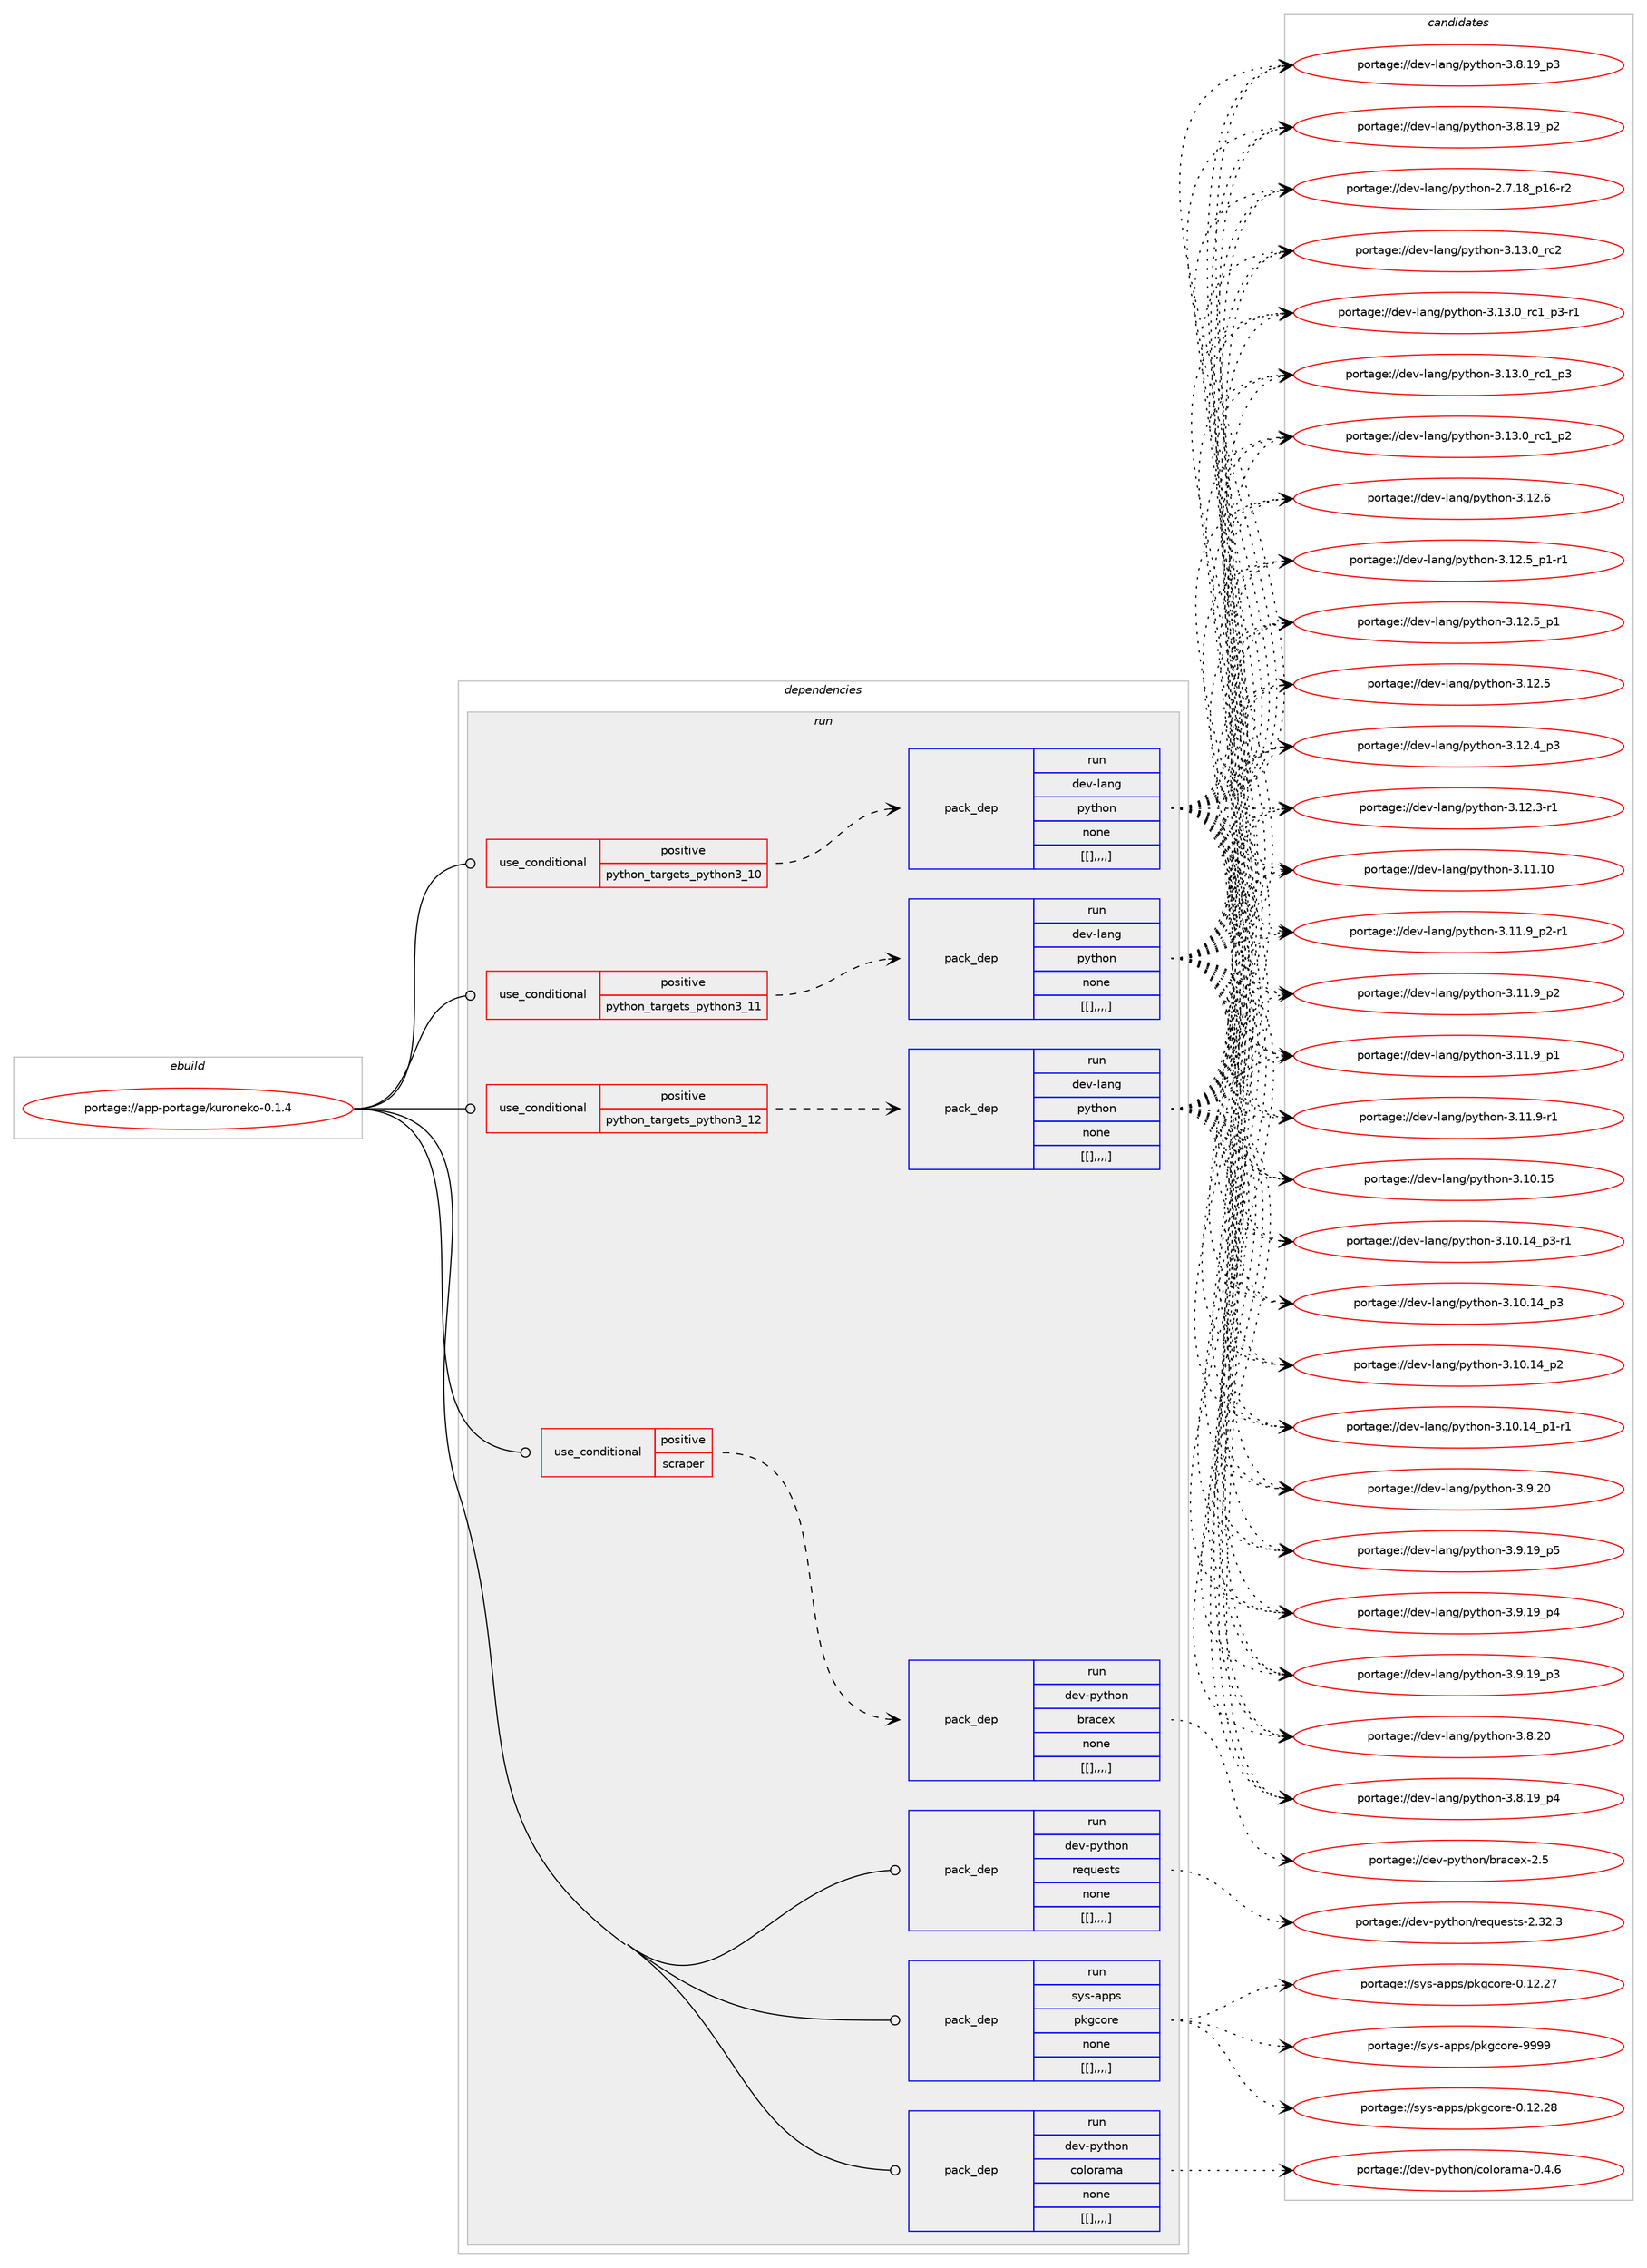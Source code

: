 digraph prolog {

# *************
# Graph options
# *************

newrank=true;
concentrate=true;
compound=true;
graph [rankdir=LR,fontname=Helvetica,fontsize=10,ranksep=1.5];#, ranksep=2.5, nodesep=0.2];
edge  [arrowhead=vee];
node  [fontname=Helvetica,fontsize=10];

# **********
# The ebuild
# **********

subgraph cluster_leftcol {
color=gray;
label=<<i>ebuild</i>>;
id [label="portage://app-portage/kuroneko-0.1.4", color=red, width=4, href="../app-portage/kuroneko-0.1.4.svg"];
}

# ****************
# The dependencies
# ****************

subgraph cluster_midcol {
color=gray;
label=<<i>dependencies</i>>;
subgraph cluster_compile {
fillcolor="#eeeeee";
style=filled;
label=<<i>compile</i>>;
}
subgraph cluster_compileandrun {
fillcolor="#eeeeee";
style=filled;
label=<<i>compile and run</i>>;
}
subgraph cluster_run {
fillcolor="#eeeeee";
style=filled;
label=<<i>run</i>>;
subgraph cond14278 {
dependency51460 [label=<<TABLE BORDER="0" CELLBORDER="1" CELLSPACING="0" CELLPADDING="4"><TR><TD ROWSPAN="3" CELLPADDING="10">use_conditional</TD></TR><TR><TD>positive</TD></TR><TR><TD>python_targets_python3_10</TD></TR></TABLE>>, shape=none, color=red];
subgraph pack36718 {
dependency51461 [label=<<TABLE BORDER="0" CELLBORDER="1" CELLSPACING="0" CELLPADDING="4" WIDTH="220"><TR><TD ROWSPAN="6" CELLPADDING="30">pack_dep</TD></TR><TR><TD WIDTH="110">run</TD></TR><TR><TD>dev-lang</TD></TR><TR><TD>python</TD></TR><TR><TD>none</TD></TR><TR><TD>[[],,,,]</TD></TR></TABLE>>, shape=none, color=blue];
}
dependency51460:e -> dependency51461:w [weight=20,style="dashed",arrowhead="vee"];
}
id:e -> dependency51460:w [weight=20,style="solid",arrowhead="odot"];
subgraph cond14279 {
dependency51462 [label=<<TABLE BORDER="0" CELLBORDER="1" CELLSPACING="0" CELLPADDING="4"><TR><TD ROWSPAN="3" CELLPADDING="10">use_conditional</TD></TR><TR><TD>positive</TD></TR><TR><TD>python_targets_python3_11</TD></TR></TABLE>>, shape=none, color=red];
subgraph pack36719 {
dependency51463 [label=<<TABLE BORDER="0" CELLBORDER="1" CELLSPACING="0" CELLPADDING="4" WIDTH="220"><TR><TD ROWSPAN="6" CELLPADDING="30">pack_dep</TD></TR><TR><TD WIDTH="110">run</TD></TR><TR><TD>dev-lang</TD></TR><TR><TD>python</TD></TR><TR><TD>none</TD></TR><TR><TD>[[],,,,]</TD></TR></TABLE>>, shape=none, color=blue];
}
dependency51462:e -> dependency51463:w [weight=20,style="dashed",arrowhead="vee"];
}
id:e -> dependency51462:w [weight=20,style="solid",arrowhead="odot"];
subgraph cond14280 {
dependency51464 [label=<<TABLE BORDER="0" CELLBORDER="1" CELLSPACING="0" CELLPADDING="4"><TR><TD ROWSPAN="3" CELLPADDING="10">use_conditional</TD></TR><TR><TD>positive</TD></TR><TR><TD>python_targets_python3_12</TD></TR></TABLE>>, shape=none, color=red];
subgraph pack36720 {
dependency51465 [label=<<TABLE BORDER="0" CELLBORDER="1" CELLSPACING="0" CELLPADDING="4" WIDTH="220"><TR><TD ROWSPAN="6" CELLPADDING="30">pack_dep</TD></TR><TR><TD WIDTH="110">run</TD></TR><TR><TD>dev-lang</TD></TR><TR><TD>python</TD></TR><TR><TD>none</TD></TR><TR><TD>[[],,,,]</TD></TR></TABLE>>, shape=none, color=blue];
}
dependency51464:e -> dependency51465:w [weight=20,style="dashed",arrowhead="vee"];
}
id:e -> dependency51464:w [weight=20,style="solid",arrowhead="odot"];
subgraph cond14281 {
dependency51466 [label=<<TABLE BORDER="0" CELLBORDER="1" CELLSPACING="0" CELLPADDING="4"><TR><TD ROWSPAN="3" CELLPADDING="10">use_conditional</TD></TR><TR><TD>positive</TD></TR><TR><TD>scraper</TD></TR></TABLE>>, shape=none, color=red];
subgraph pack36721 {
dependency51467 [label=<<TABLE BORDER="0" CELLBORDER="1" CELLSPACING="0" CELLPADDING="4" WIDTH="220"><TR><TD ROWSPAN="6" CELLPADDING="30">pack_dep</TD></TR><TR><TD WIDTH="110">run</TD></TR><TR><TD>dev-python</TD></TR><TR><TD>bracex</TD></TR><TR><TD>none</TD></TR><TR><TD>[[],,,,]</TD></TR></TABLE>>, shape=none, color=blue];
}
dependency51466:e -> dependency51467:w [weight=20,style="dashed",arrowhead="vee"];
}
id:e -> dependency51466:w [weight=20,style="solid",arrowhead="odot"];
subgraph pack36722 {
dependency51468 [label=<<TABLE BORDER="0" CELLBORDER="1" CELLSPACING="0" CELLPADDING="4" WIDTH="220"><TR><TD ROWSPAN="6" CELLPADDING="30">pack_dep</TD></TR><TR><TD WIDTH="110">run</TD></TR><TR><TD>dev-python</TD></TR><TR><TD>colorama</TD></TR><TR><TD>none</TD></TR><TR><TD>[[],,,,]</TD></TR></TABLE>>, shape=none, color=blue];
}
id:e -> dependency51468:w [weight=20,style="solid",arrowhead="odot"];
subgraph pack36723 {
dependency51469 [label=<<TABLE BORDER="0" CELLBORDER="1" CELLSPACING="0" CELLPADDING="4" WIDTH="220"><TR><TD ROWSPAN="6" CELLPADDING="30">pack_dep</TD></TR><TR><TD WIDTH="110">run</TD></TR><TR><TD>dev-python</TD></TR><TR><TD>requests</TD></TR><TR><TD>none</TD></TR><TR><TD>[[],,,,]</TD></TR></TABLE>>, shape=none, color=blue];
}
id:e -> dependency51469:w [weight=20,style="solid",arrowhead="odot"];
subgraph pack36724 {
dependency51470 [label=<<TABLE BORDER="0" CELLBORDER="1" CELLSPACING="0" CELLPADDING="4" WIDTH="220"><TR><TD ROWSPAN="6" CELLPADDING="30">pack_dep</TD></TR><TR><TD WIDTH="110">run</TD></TR><TR><TD>sys-apps</TD></TR><TR><TD>pkgcore</TD></TR><TR><TD>none</TD></TR><TR><TD>[[],,,,]</TD></TR></TABLE>>, shape=none, color=blue];
}
id:e -> dependency51470:w [weight=20,style="solid",arrowhead="odot"];
}
}

# **************
# The candidates
# **************

subgraph cluster_choices {
rank=same;
color=gray;
label=<<i>candidates</i>>;

subgraph choice36718 {
color=black;
nodesep=1;
choice10010111845108971101034711212111610411111045514649514648951149950 [label="portage://dev-lang/python-3.13.0_rc2", color=red, width=4,href="../dev-lang/python-3.13.0_rc2.svg"];
choice1001011184510897110103471121211161041111104551464951464895114994995112514511449 [label="portage://dev-lang/python-3.13.0_rc1_p3-r1", color=red, width=4,href="../dev-lang/python-3.13.0_rc1_p3-r1.svg"];
choice100101118451089711010347112121116104111110455146495146489511499499511251 [label="portage://dev-lang/python-3.13.0_rc1_p3", color=red, width=4,href="../dev-lang/python-3.13.0_rc1_p3.svg"];
choice100101118451089711010347112121116104111110455146495146489511499499511250 [label="portage://dev-lang/python-3.13.0_rc1_p2", color=red, width=4,href="../dev-lang/python-3.13.0_rc1_p2.svg"];
choice10010111845108971101034711212111610411111045514649504654 [label="portage://dev-lang/python-3.12.6", color=red, width=4,href="../dev-lang/python-3.12.6.svg"];
choice1001011184510897110103471121211161041111104551464950465395112494511449 [label="portage://dev-lang/python-3.12.5_p1-r1", color=red, width=4,href="../dev-lang/python-3.12.5_p1-r1.svg"];
choice100101118451089711010347112121116104111110455146495046539511249 [label="portage://dev-lang/python-3.12.5_p1", color=red, width=4,href="../dev-lang/python-3.12.5_p1.svg"];
choice10010111845108971101034711212111610411111045514649504653 [label="portage://dev-lang/python-3.12.5", color=red, width=4,href="../dev-lang/python-3.12.5.svg"];
choice100101118451089711010347112121116104111110455146495046529511251 [label="portage://dev-lang/python-3.12.4_p3", color=red, width=4,href="../dev-lang/python-3.12.4_p3.svg"];
choice100101118451089711010347112121116104111110455146495046514511449 [label="portage://dev-lang/python-3.12.3-r1", color=red, width=4,href="../dev-lang/python-3.12.3-r1.svg"];
choice1001011184510897110103471121211161041111104551464949464948 [label="portage://dev-lang/python-3.11.10", color=red, width=4,href="../dev-lang/python-3.11.10.svg"];
choice1001011184510897110103471121211161041111104551464949465795112504511449 [label="portage://dev-lang/python-3.11.9_p2-r1", color=red, width=4,href="../dev-lang/python-3.11.9_p2-r1.svg"];
choice100101118451089711010347112121116104111110455146494946579511250 [label="portage://dev-lang/python-3.11.9_p2", color=red, width=4,href="../dev-lang/python-3.11.9_p2.svg"];
choice100101118451089711010347112121116104111110455146494946579511249 [label="portage://dev-lang/python-3.11.9_p1", color=red, width=4,href="../dev-lang/python-3.11.9_p1.svg"];
choice100101118451089711010347112121116104111110455146494946574511449 [label="portage://dev-lang/python-3.11.9-r1", color=red, width=4,href="../dev-lang/python-3.11.9-r1.svg"];
choice1001011184510897110103471121211161041111104551464948464953 [label="portage://dev-lang/python-3.10.15", color=red, width=4,href="../dev-lang/python-3.10.15.svg"];
choice100101118451089711010347112121116104111110455146494846495295112514511449 [label="portage://dev-lang/python-3.10.14_p3-r1", color=red, width=4,href="../dev-lang/python-3.10.14_p3-r1.svg"];
choice10010111845108971101034711212111610411111045514649484649529511251 [label="portage://dev-lang/python-3.10.14_p3", color=red, width=4,href="../dev-lang/python-3.10.14_p3.svg"];
choice10010111845108971101034711212111610411111045514649484649529511250 [label="portage://dev-lang/python-3.10.14_p2", color=red, width=4,href="../dev-lang/python-3.10.14_p2.svg"];
choice100101118451089711010347112121116104111110455146494846495295112494511449 [label="portage://dev-lang/python-3.10.14_p1-r1", color=red, width=4,href="../dev-lang/python-3.10.14_p1-r1.svg"];
choice10010111845108971101034711212111610411111045514657465048 [label="portage://dev-lang/python-3.9.20", color=red, width=4,href="../dev-lang/python-3.9.20.svg"];
choice100101118451089711010347112121116104111110455146574649579511253 [label="portage://dev-lang/python-3.9.19_p5", color=red, width=4,href="../dev-lang/python-3.9.19_p5.svg"];
choice100101118451089711010347112121116104111110455146574649579511252 [label="portage://dev-lang/python-3.9.19_p4", color=red, width=4,href="../dev-lang/python-3.9.19_p4.svg"];
choice100101118451089711010347112121116104111110455146574649579511251 [label="portage://dev-lang/python-3.9.19_p3", color=red, width=4,href="../dev-lang/python-3.9.19_p3.svg"];
choice10010111845108971101034711212111610411111045514656465048 [label="portage://dev-lang/python-3.8.20", color=red, width=4,href="../dev-lang/python-3.8.20.svg"];
choice100101118451089711010347112121116104111110455146564649579511252 [label="portage://dev-lang/python-3.8.19_p4", color=red, width=4,href="../dev-lang/python-3.8.19_p4.svg"];
choice100101118451089711010347112121116104111110455146564649579511251 [label="portage://dev-lang/python-3.8.19_p3", color=red, width=4,href="../dev-lang/python-3.8.19_p3.svg"];
choice100101118451089711010347112121116104111110455146564649579511250 [label="portage://dev-lang/python-3.8.19_p2", color=red, width=4,href="../dev-lang/python-3.8.19_p2.svg"];
choice100101118451089711010347112121116104111110455046554649569511249544511450 [label="portage://dev-lang/python-2.7.18_p16-r2", color=red, width=4,href="../dev-lang/python-2.7.18_p16-r2.svg"];
dependency51461:e -> choice10010111845108971101034711212111610411111045514649514648951149950:w [style=dotted,weight="100"];
dependency51461:e -> choice1001011184510897110103471121211161041111104551464951464895114994995112514511449:w [style=dotted,weight="100"];
dependency51461:e -> choice100101118451089711010347112121116104111110455146495146489511499499511251:w [style=dotted,weight="100"];
dependency51461:e -> choice100101118451089711010347112121116104111110455146495146489511499499511250:w [style=dotted,weight="100"];
dependency51461:e -> choice10010111845108971101034711212111610411111045514649504654:w [style=dotted,weight="100"];
dependency51461:e -> choice1001011184510897110103471121211161041111104551464950465395112494511449:w [style=dotted,weight="100"];
dependency51461:e -> choice100101118451089711010347112121116104111110455146495046539511249:w [style=dotted,weight="100"];
dependency51461:e -> choice10010111845108971101034711212111610411111045514649504653:w [style=dotted,weight="100"];
dependency51461:e -> choice100101118451089711010347112121116104111110455146495046529511251:w [style=dotted,weight="100"];
dependency51461:e -> choice100101118451089711010347112121116104111110455146495046514511449:w [style=dotted,weight="100"];
dependency51461:e -> choice1001011184510897110103471121211161041111104551464949464948:w [style=dotted,weight="100"];
dependency51461:e -> choice1001011184510897110103471121211161041111104551464949465795112504511449:w [style=dotted,weight="100"];
dependency51461:e -> choice100101118451089711010347112121116104111110455146494946579511250:w [style=dotted,weight="100"];
dependency51461:e -> choice100101118451089711010347112121116104111110455146494946579511249:w [style=dotted,weight="100"];
dependency51461:e -> choice100101118451089711010347112121116104111110455146494946574511449:w [style=dotted,weight="100"];
dependency51461:e -> choice1001011184510897110103471121211161041111104551464948464953:w [style=dotted,weight="100"];
dependency51461:e -> choice100101118451089711010347112121116104111110455146494846495295112514511449:w [style=dotted,weight="100"];
dependency51461:e -> choice10010111845108971101034711212111610411111045514649484649529511251:w [style=dotted,weight="100"];
dependency51461:e -> choice10010111845108971101034711212111610411111045514649484649529511250:w [style=dotted,weight="100"];
dependency51461:e -> choice100101118451089711010347112121116104111110455146494846495295112494511449:w [style=dotted,weight="100"];
dependency51461:e -> choice10010111845108971101034711212111610411111045514657465048:w [style=dotted,weight="100"];
dependency51461:e -> choice100101118451089711010347112121116104111110455146574649579511253:w [style=dotted,weight="100"];
dependency51461:e -> choice100101118451089711010347112121116104111110455146574649579511252:w [style=dotted,weight="100"];
dependency51461:e -> choice100101118451089711010347112121116104111110455146574649579511251:w [style=dotted,weight="100"];
dependency51461:e -> choice10010111845108971101034711212111610411111045514656465048:w [style=dotted,weight="100"];
dependency51461:e -> choice100101118451089711010347112121116104111110455146564649579511252:w [style=dotted,weight="100"];
dependency51461:e -> choice100101118451089711010347112121116104111110455146564649579511251:w [style=dotted,weight="100"];
dependency51461:e -> choice100101118451089711010347112121116104111110455146564649579511250:w [style=dotted,weight="100"];
dependency51461:e -> choice100101118451089711010347112121116104111110455046554649569511249544511450:w [style=dotted,weight="100"];
}
subgraph choice36719 {
color=black;
nodesep=1;
choice10010111845108971101034711212111610411111045514649514648951149950 [label="portage://dev-lang/python-3.13.0_rc2", color=red, width=4,href="../dev-lang/python-3.13.0_rc2.svg"];
choice1001011184510897110103471121211161041111104551464951464895114994995112514511449 [label="portage://dev-lang/python-3.13.0_rc1_p3-r1", color=red, width=4,href="../dev-lang/python-3.13.0_rc1_p3-r1.svg"];
choice100101118451089711010347112121116104111110455146495146489511499499511251 [label="portage://dev-lang/python-3.13.0_rc1_p3", color=red, width=4,href="../dev-lang/python-3.13.0_rc1_p3.svg"];
choice100101118451089711010347112121116104111110455146495146489511499499511250 [label="portage://dev-lang/python-3.13.0_rc1_p2", color=red, width=4,href="../dev-lang/python-3.13.0_rc1_p2.svg"];
choice10010111845108971101034711212111610411111045514649504654 [label="portage://dev-lang/python-3.12.6", color=red, width=4,href="../dev-lang/python-3.12.6.svg"];
choice1001011184510897110103471121211161041111104551464950465395112494511449 [label="portage://dev-lang/python-3.12.5_p1-r1", color=red, width=4,href="../dev-lang/python-3.12.5_p1-r1.svg"];
choice100101118451089711010347112121116104111110455146495046539511249 [label="portage://dev-lang/python-3.12.5_p1", color=red, width=4,href="../dev-lang/python-3.12.5_p1.svg"];
choice10010111845108971101034711212111610411111045514649504653 [label="portage://dev-lang/python-3.12.5", color=red, width=4,href="../dev-lang/python-3.12.5.svg"];
choice100101118451089711010347112121116104111110455146495046529511251 [label="portage://dev-lang/python-3.12.4_p3", color=red, width=4,href="../dev-lang/python-3.12.4_p3.svg"];
choice100101118451089711010347112121116104111110455146495046514511449 [label="portage://dev-lang/python-3.12.3-r1", color=red, width=4,href="../dev-lang/python-3.12.3-r1.svg"];
choice1001011184510897110103471121211161041111104551464949464948 [label="portage://dev-lang/python-3.11.10", color=red, width=4,href="../dev-lang/python-3.11.10.svg"];
choice1001011184510897110103471121211161041111104551464949465795112504511449 [label="portage://dev-lang/python-3.11.9_p2-r1", color=red, width=4,href="../dev-lang/python-3.11.9_p2-r1.svg"];
choice100101118451089711010347112121116104111110455146494946579511250 [label="portage://dev-lang/python-3.11.9_p2", color=red, width=4,href="../dev-lang/python-3.11.9_p2.svg"];
choice100101118451089711010347112121116104111110455146494946579511249 [label="portage://dev-lang/python-3.11.9_p1", color=red, width=4,href="../dev-lang/python-3.11.9_p1.svg"];
choice100101118451089711010347112121116104111110455146494946574511449 [label="portage://dev-lang/python-3.11.9-r1", color=red, width=4,href="../dev-lang/python-3.11.9-r1.svg"];
choice1001011184510897110103471121211161041111104551464948464953 [label="portage://dev-lang/python-3.10.15", color=red, width=4,href="../dev-lang/python-3.10.15.svg"];
choice100101118451089711010347112121116104111110455146494846495295112514511449 [label="portage://dev-lang/python-3.10.14_p3-r1", color=red, width=4,href="../dev-lang/python-3.10.14_p3-r1.svg"];
choice10010111845108971101034711212111610411111045514649484649529511251 [label="portage://dev-lang/python-3.10.14_p3", color=red, width=4,href="../dev-lang/python-3.10.14_p3.svg"];
choice10010111845108971101034711212111610411111045514649484649529511250 [label="portage://dev-lang/python-3.10.14_p2", color=red, width=4,href="../dev-lang/python-3.10.14_p2.svg"];
choice100101118451089711010347112121116104111110455146494846495295112494511449 [label="portage://dev-lang/python-3.10.14_p1-r1", color=red, width=4,href="../dev-lang/python-3.10.14_p1-r1.svg"];
choice10010111845108971101034711212111610411111045514657465048 [label="portage://dev-lang/python-3.9.20", color=red, width=4,href="../dev-lang/python-3.9.20.svg"];
choice100101118451089711010347112121116104111110455146574649579511253 [label="portage://dev-lang/python-3.9.19_p5", color=red, width=4,href="../dev-lang/python-3.9.19_p5.svg"];
choice100101118451089711010347112121116104111110455146574649579511252 [label="portage://dev-lang/python-3.9.19_p4", color=red, width=4,href="../dev-lang/python-3.9.19_p4.svg"];
choice100101118451089711010347112121116104111110455146574649579511251 [label="portage://dev-lang/python-3.9.19_p3", color=red, width=4,href="../dev-lang/python-3.9.19_p3.svg"];
choice10010111845108971101034711212111610411111045514656465048 [label="portage://dev-lang/python-3.8.20", color=red, width=4,href="../dev-lang/python-3.8.20.svg"];
choice100101118451089711010347112121116104111110455146564649579511252 [label="portage://dev-lang/python-3.8.19_p4", color=red, width=4,href="../dev-lang/python-3.8.19_p4.svg"];
choice100101118451089711010347112121116104111110455146564649579511251 [label="portage://dev-lang/python-3.8.19_p3", color=red, width=4,href="../dev-lang/python-3.8.19_p3.svg"];
choice100101118451089711010347112121116104111110455146564649579511250 [label="portage://dev-lang/python-3.8.19_p2", color=red, width=4,href="../dev-lang/python-3.8.19_p2.svg"];
choice100101118451089711010347112121116104111110455046554649569511249544511450 [label="portage://dev-lang/python-2.7.18_p16-r2", color=red, width=4,href="../dev-lang/python-2.7.18_p16-r2.svg"];
dependency51463:e -> choice10010111845108971101034711212111610411111045514649514648951149950:w [style=dotted,weight="100"];
dependency51463:e -> choice1001011184510897110103471121211161041111104551464951464895114994995112514511449:w [style=dotted,weight="100"];
dependency51463:e -> choice100101118451089711010347112121116104111110455146495146489511499499511251:w [style=dotted,weight="100"];
dependency51463:e -> choice100101118451089711010347112121116104111110455146495146489511499499511250:w [style=dotted,weight="100"];
dependency51463:e -> choice10010111845108971101034711212111610411111045514649504654:w [style=dotted,weight="100"];
dependency51463:e -> choice1001011184510897110103471121211161041111104551464950465395112494511449:w [style=dotted,weight="100"];
dependency51463:e -> choice100101118451089711010347112121116104111110455146495046539511249:w [style=dotted,weight="100"];
dependency51463:e -> choice10010111845108971101034711212111610411111045514649504653:w [style=dotted,weight="100"];
dependency51463:e -> choice100101118451089711010347112121116104111110455146495046529511251:w [style=dotted,weight="100"];
dependency51463:e -> choice100101118451089711010347112121116104111110455146495046514511449:w [style=dotted,weight="100"];
dependency51463:e -> choice1001011184510897110103471121211161041111104551464949464948:w [style=dotted,weight="100"];
dependency51463:e -> choice1001011184510897110103471121211161041111104551464949465795112504511449:w [style=dotted,weight="100"];
dependency51463:e -> choice100101118451089711010347112121116104111110455146494946579511250:w [style=dotted,weight="100"];
dependency51463:e -> choice100101118451089711010347112121116104111110455146494946579511249:w [style=dotted,weight="100"];
dependency51463:e -> choice100101118451089711010347112121116104111110455146494946574511449:w [style=dotted,weight="100"];
dependency51463:e -> choice1001011184510897110103471121211161041111104551464948464953:w [style=dotted,weight="100"];
dependency51463:e -> choice100101118451089711010347112121116104111110455146494846495295112514511449:w [style=dotted,weight="100"];
dependency51463:e -> choice10010111845108971101034711212111610411111045514649484649529511251:w [style=dotted,weight="100"];
dependency51463:e -> choice10010111845108971101034711212111610411111045514649484649529511250:w [style=dotted,weight="100"];
dependency51463:e -> choice100101118451089711010347112121116104111110455146494846495295112494511449:w [style=dotted,weight="100"];
dependency51463:e -> choice10010111845108971101034711212111610411111045514657465048:w [style=dotted,weight="100"];
dependency51463:e -> choice100101118451089711010347112121116104111110455146574649579511253:w [style=dotted,weight="100"];
dependency51463:e -> choice100101118451089711010347112121116104111110455146574649579511252:w [style=dotted,weight="100"];
dependency51463:e -> choice100101118451089711010347112121116104111110455146574649579511251:w [style=dotted,weight="100"];
dependency51463:e -> choice10010111845108971101034711212111610411111045514656465048:w [style=dotted,weight="100"];
dependency51463:e -> choice100101118451089711010347112121116104111110455146564649579511252:w [style=dotted,weight="100"];
dependency51463:e -> choice100101118451089711010347112121116104111110455146564649579511251:w [style=dotted,weight="100"];
dependency51463:e -> choice100101118451089711010347112121116104111110455146564649579511250:w [style=dotted,weight="100"];
dependency51463:e -> choice100101118451089711010347112121116104111110455046554649569511249544511450:w [style=dotted,weight="100"];
}
subgraph choice36720 {
color=black;
nodesep=1;
choice10010111845108971101034711212111610411111045514649514648951149950 [label="portage://dev-lang/python-3.13.0_rc2", color=red, width=4,href="../dev-lang/python-3.13.0_rc2.svg"];
choice1001011184510897110103471121211161041111104551464951464895114994995112514511449 [label="portage://dev-lang/python-3.13.0_rc1_p3-r1", color=red, width=4,href="../dev-lang/python-3.13.0_rc1_p3-r1.svg"];
choice100101118451089711010347112121116104111110455146495146489511499499511251 [label="portage://dev-lang/python-3.13.0_rc1_p3", color=red, width=4,href="../dev-lang/python-3.13.0_rc1_p3.svg"];
choice100101118451089711010347112121116104111110455146495146489511499499511250 [label="portage://dev-lang/python-3.13.0_rc1_p2", color=red, width=4,href="../dev-lang/python-3.13.0_rc1_p2.svg"];
choice10010111845108971101034711212111610411111045514649504654 [label="portage://dev-lang/python-3.12.6", color=red, width=4,href="../dev-lang/python-3.12.6.svg"];
choice1001011184510897110103471121211161041111104551464950465395112494511449 [label="portage://dev-lang/python-3.12.5_p1-r1", color=red, width=4,href="../dev-lang/python-3.12.5_p1-r1.svg"];
choice100101118451089711010347112121116104111110455146495046539511249 [label="portage://dev-lang/python-3.12.5_p1", color=red, width=4,href="../dev-lang/python-3.12.5_p1.svg"];
choice10010111845108971101034711212111610411111045514649504653 [label="portage://dev-lang/python-3.12.5", color=red, width=4,href="../dev-lang/python-3.12.5.svg"];
choice100101118451089711010347112121116104111110455146495046529511251 [label="portage://dev-lang/python-3.12.4_p3", color=red, width=4,href="../dev-lang/python-3.12.4_p3.svg"];
choice100101118451089711010347112121116104111110455146495046514511449 [label="portage://dev-lang/python-3.12.3-r1", color=red, width=4,href="../dev-lang/python-3.12.3-r1.svg"];
choice1001011184510897110103471121211161041111104551464949464948 [label="portage://dev-lang/python-3.11.10", color=red, width=4,href="../dev-lang/python-3.11.10.svg"];
choice1001011184510897110103471121211161041111104551464949465795112504511449 [label="portage://dev-lang/python-3.11.9_p2-r1", color=red, width=4,href="../dev-lang/python-3.11.9_p2-r1.svg"];
choice100101118451089711010347112121116104111110455146494946579511250 [label="portage://dev-lang/python-3.11.9_p2", color=red, width=4,href="../dev-lang/python-3.11.9_p2.svg"];
choice100101118451089711010347112121116104111110455146494946579511249 [label="portage://dev-lang/python-3.11.9_p1", color=red, width=4,href="../dev-lang/python-3.11.9_p1.svg"];
choice100101118451089711010347112121116104111110455146494946574511449 [label="portage://dev-lang/python-3.11.9-r1", color=red, width=4,href="../dev-lang/python-3.11.9-r1.svg"];
choice1001011184510897110103471121211161041111104551464948464953 [label="portage://dev-lang/python-3.10.15", color=red, width=4,href="../dev-lang/python-3.10.15.svg"];
choice100101118451089711010347112121116104111110455146494846495295112514511449 [label="portage://dev-lang/python-3.10.14_p3-r1", color=red, width=4,href="../dev-lang/python-3.10.14_p3-r1.svg"];
choice10010111845108971101034711212111610411111045514649484649529511251 [label="portage://dev-lang/python-3.10.14_p3", color=red, width=4,href="../dev-lang/python-3.10.14_p3.svg"];
choice10010111845108971101034711212111610411111045514649484649529511250 [label="portage://dev-lang/python-3.10.14_p2", color=red, width=4,href="../dev-lang/python-3.10.14_p2.svg"];
choice100101118451089711010347112121116104111110455146494846495295112494511449 [label="portage://dev-lang/python-3.10.14_p1-r1", color=red, width=4,href="../dev-lang/python-3.10.14_p1-r1.svg"];
choice10010111845108971101034711212111610411111045514657465048 [label="portage://dev-lang/python-3.9.20", color=red, width=4,href="../dev-lang/python-3.9.20.svg"];
choice100101118451089711010347112121116104111110455146574649579511253 [label="portage://dev-lang/python-3.9.19_p5", color=red, width=4,href="../dev-lang/python-3.9.19_p5.svg"];
choice100101118451089711010347112121116104111110455146574649579511252 [label="portage://dev-lang/python-3.9.19_p4", color=red, width=4,href="../dev-lang/python-3.9.19_p4.svg"];
choice100101118451089711010347112121116104111110455146574649579511251 [label="portage://dev-lang/python-3.9.19_p3", color=red, width=4,href="../dev-lang/python-3.9.19_p3.svg"];
choice10010111845108971101034711212111610411111045514656465048 [label="portage://dev-lang/python-3.8.20", color=red, width=4,href="../dev-lang/python-3.8.20.svg"];
choice100101118451089711010347112121116104111110455146564649579511252 [label="portage://dev-lang/python-3.8.19_p4", color=red, width=4,href="../dev-lang/python-3.8.19_p4.svg"];
choice100101118451089711010347112121116104111110455146564649579511251 [label="portage://dev-lang/python-3.8.19_p3", color=red, width=4,href="../dev-lang/python-3.8.19_p3.svg"];
choice100101118451089711010347112121116104111110455146564649579511250 [label="portage://dev-lang/python-3.8.19_p2", color=red, width=4,href="../dev-lang/python-3.8.19_p2.svg"];
choice100101118451089711010347112121116104111110455046554649569511249544511450 [label="portage://dev-lang/python-2.7.18_p16-r2", color=red, width=4,href="../dev-lang/python-2.7.18_p16-r2.svg"];
dependency51465:e -> choice10010111845108971101034711212111610411111045514649514648951149950:w [style=dotted,weight="100"];
dependency51465:e -> choice1001011184510897110103471121211161041111104551464951464895114994995112514511449:w [style=dotted,weight="100"];
dependency51465:e -> choice100101118451089711010347112121116104111110455146495146489511499499511251:w [style=dotted,weight="100"];
dependency51465:e -> choice100101118451089711010347112121116104111110455146495146489511499499511250:w [style=dotted,weight="100"];
dependency51465:e -> choice10010111845108971101034711212111610411111045514649504654:w [style=dotted,weight="100"];
dependency51465:e -> choice1001011184510897110103471121211161041111104551464950465395112494511449:w [style=dotted,weight="100"];
dependency51465:e -> choice100101118451089711010347112121116104111110455146495046539511249:w [style=dotted,weight="100"];
dependency51465:e -> choice10010111845108971101034711212111610411111045514649504653:w [style=dotted,weight="100"];
dependency51465:e -> choice100101118451089711010347112121116104111110455146495046529511251:w [style=dotted,weight="100"];
dependency51465:e -> choice100101118451089711010347112121116104111110455146495046514511449:w [style=dotted,weight="100"];
dependency51465:e -> choice1001011184510897110103471121211161041111104551464949464948:w [style=dotted,weight="100"];
dependency51465:e -> choice1001011184510897110103471121211161041111104551464949465795112504511449:w [style=dotted,weight="100"];
dependency51465:e -> choice100101118451089711010347112121116104111110455146494946579511250:w [style=dotted,weight="100"];
dependency51465:e -> choice100101118451089711010347112121116104111110455146494946579511249:w [style=dotted,weight="100"];
dependency51465:e -> choice100101118451089711010347112121116104111110455146494946574511449:w [style=dotted,weight="100"];
dependency51465:e -> choice1001011184510897110103471121211161041111104551464948464953:w [style=dotted,weight="100"];
dependency51465:e -> choice100101118451089711010347112121116104111110455146494846495295112514511449:w [style=dotted,weight="100"];
dependency51465:e -> choice10010111845108971101034711212111610411111045514649484649529511251:w [style=dotted,weight="100"];
dependency51465:e -> choice10010111845108971101034711212111610411111045514649484649529511250:w [style=dotted,weight="100"];
dependency51465:e -> choice100101118451089711010347112121116104111110455146494846495295112494511449:w [style=dotted,weight="100"];
dependency51465:e -> choice10010111845108971101034711212111610411111045514657465048:w [style=dotted,weight="100"];
dependency51465:e -> choice100101118451089711010347112121116104111110455146574649579511253:w [style=dotted,weight="100"];
dependency51465:e -> choice100101118451089711010347112121116104111110455146574649579511252:w [style=dotted,weight="100"];
dependency51465:e -> choice100101118451089711010347112121116104111110455146574649579511251:w [style=dotted,weight="100"];
dependency51465:e -> choice10010111845108971101034711212111610411111045514656465048:w [style=dotted,weight="100"];
dependency51465:e -> choice100101118451089711010347112121116104111110455146564649579511252:w [style=dotted,weight="100"];
dependency51465:e -> choice100101118451089711010347112121116104111110455146564649579511251:w [style=dotted,weight="100"];
dependency51465:e -> choice100101118451089711010347112121116104111110455146564649579511250:w [style=dotted,weight="100"];
dependency51465:e -> choice100101118451089711010347112121116104111110455046554649569511249544511450:w [style=dotted,weight="100"];
}
subgraph choice36721 {
color=black;
nodesep=1;
choice100101118451121211161041111104798114979910112045504653 [label="portage://dev-python/bracex-2.5", color=red, width=4,href="../dev-python/bracex-2.5.svg"];
dependency51467:e -> choice100101118451121211161041111104798114979910112045504653:w [style=dotted,weight="100"];
}
subgraph choice36722 {
color=black;
nodesep=1;
choice1001011184511212111610411111047991111081111149710997454846524654 [label="portage://dev-python/colorama-0.4.6", color=red, width=4,href="../dev-python/colorama-0.4.6.svg"];
dependency51468:e -> choice1001011184511212111610411111047991111081111149710997454846524654:w [style=dotted,weight="100"];
}
subgraph choice36723 {
color=black;
nodesep=1;
choice100101118451121211161041111104711410111311710111511611545504651504651 [label="portage://dev-python/requests-2.32.3", color=red, width=4,href="../dev-python/requests-2.32.3.svg"];
dependency51469:e -> choice100101118451121211161041111104711410111311710111511611545504651504651:w [style=dotted,weight="100"];
}
subgraph choice36724 {
color=black;
nodesep=1;
choice115121115459711211211547112107103991111141014557575757 [label="portage://sys-apps/pkgcore-9999", color=red, width=4,href="../sys-apps/pkgcore-9999.svg"];
choice115121115459711211211547112107103991111141014548464950465056 [label="portage://sys-apps/pkgcore-0.12.28", color=red, width=4,href="../sys-apps/pkgcore-0.12.28.svg"];
choice115121115459711211211547112107103991111141014548464950465055 [label="portage://sys-apps/pkgcore-0.12.27", color=red, width=4,href="../sys-apps/pkgcore-0.12.27.svg"];
dependency51470:e -> choice115121115459711211211547112107103991111141014557575757:w [style=dotted,weight="100"];
dependency51470:e -> choice115121115459711211211547112107103991111141014548464950465056:w [style=dotted,weight="100"];
dependency51470:e -> choice115121115459711211211547112107103991111141014548464950465055:w [style=dotted,weight="100"];
}
}

}

